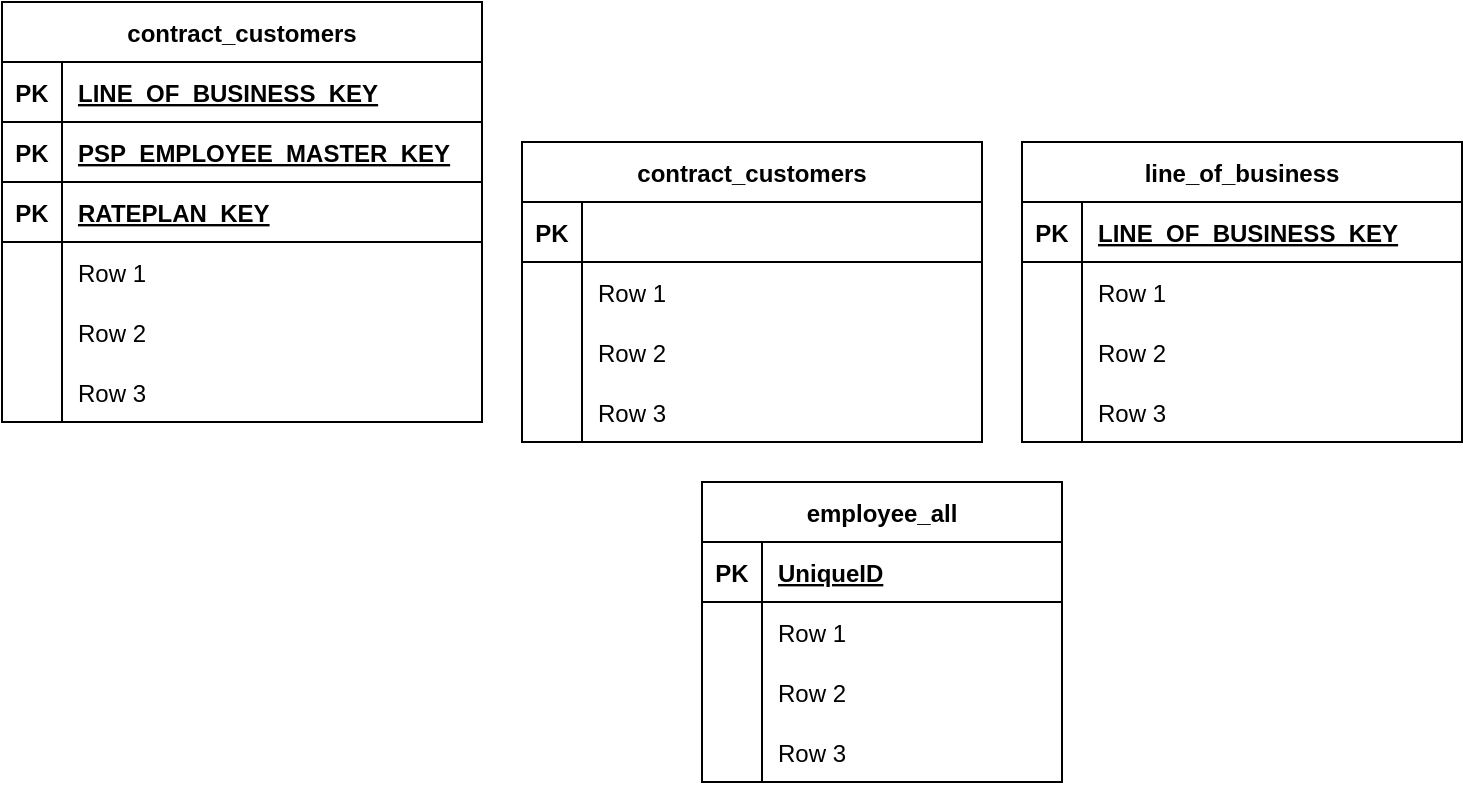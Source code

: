 <mxfile version="20.5.3" type="github"><diagram id="-JfUF-nwkc4KmC_8sHvI" name="Page-1"><mxGraphModel dx="723" dy="354" grid="1" gridSize="10" guides="1" tooltips="1" connect="1" arrows="1" fold="1" page="1" pageScale="1" pageWidth="827" pageHeight="1169" math="0" shadow="0"><root><mxCell id="0"/><mxCell id="1" parent="0"/><mxCell id="BPWTH1IA3bPZtGUmvD2D-1" value="contract_customers" style="shape=table;startSize=30;container=1;collapsible=1;childLayout=tableLayout;fixedRows=1;rowLines=0;fontStyle=1;align=center;resizeLast=1;" vertex="1" parent="1"><mxGeometry x="280" y="90" width="230" height="150" as="geometry"/></mxCell><mxCell id="BPWTH1IA3bPZtGUmvD2D-2" value="" style="shape=tableRow;horizontal=0;startSize=0;swimlaneHead=0;swimlaneBody=0;fillColor=none;collapsible=0;dropTarget=0;points=[[0,0.5],[1,0.5]];portConstraint=eastwest;top=0;left=0;right=0;bottom=1;" vertex="1" parent="BPWTH1IA3bPZtGUmvD2D-1"><mxGeometry y="30" width="230" height="30" as="geometry"/></mxCell><mxCell id="BPWTH1IA3bPZtGUmvD2D-3" value="PK" style="shape=partialRectangle;connectable=0;fillColor=none;top=0;left=0;bottom=0;right=0;fontStyle=1;overflow=hidden;" vertex="1" parent="BPWTH1IA3bPZtGUmvD2D-2"><mxGeometry width="30" height="30" as="geometry"><mxRectangle width="30" height="30" as="alternateBounds"/></mxGeometry></mxCell><mxCell id="BPWTH1IA3bPZtGUmvD2D-4" value="" style="shape=partialRectangle;connectable=0;fillColor=none;top=0;left=0;bottom=0;right=0;align=left;spacingLeft=6;fontStyle=5;overflow=hidden;" vertex="1" parent="BPWTH1IA3bPZtGUmvD2D-2"><mxGeometry x="30" width="200" height="30" as="geometry"><mxRectangle width="200" height="30" as="alternateBounds"/></mxGeometry></mxCell><mxCell id="BPWTH1IA3bPZtGUmvD2D-5" value="" style="shape=tableRow;horizontal=0;startSize=0;swimlaneHead=0;swimlaneBody=0;fillColor=none;collapsible=0;dropTarget=0;points=[[0,0.5],[1,0.5]];portConstraint=eastwest;top=0;left=0;right=0;bottom=0;" vertex="1" parent="BPWTH1IA3bPZtGUmvD2D-1"><mxGeometry y="60" width="230" height="30" as="geometry"/></mxCell><mxCell id="BPWTH1IA3bPZtGUmvD2D-6" value="" style="shape=partialRectangle;connectable=0;fillColor=none;top=0;left=0;bottom=0;right=0;editable=1;overflow=hidden;" vertex="1" parent="BPWTH1IA3bPZtGUmvD2D-5"><mxGeometry width="30" height="30" as="geometry"><mxRectangle width="30" height="30" as="alternateBounds"/></mxGeometry></mxCell><mxCell id="BPWTH1IA3bPZtGUmvD2D-7" value="Row 1" style="shape=partialRectangle;connectable=0;fillColor=none;top=0;left=0;bottom=0;right=0;align=left;spacingLeft=6;overflow=hidden;" vertex="1" parent="BPWTH1IA3bPZtGUmvD2D-5"><mxGeometry x="30" width="200" height="30" as="geometry"><mxRectangle width="200" height="30" as="alternateBounds"/></mxGeometry></mxCell><mxCell id="BPWTH1IA3bPZtGUmvD2D-8" value="" style="shape=tableRow;horizontal=0;startSize=0;swimlaneHead=0;swimlaneBody=0;fillColor=none;collapsible=0;dropTarget=0;points=[[0,0.5],[1,0.5]];portConstraint=eastwest;top=0;left=0;right=0;bottom=0;" vertex="1" parent="BPWTH1IA3bPZtGUmvD2D-1"><mxGeometry y="90" width="230" height="30" as="geometry"/></mxCell><mxCell id="BPWTH1IA3bPZtGUmvD2D-9" value="" style="shape=partialRectangle;connectable=0;fillColor=none;top=0;left=0;bottom=0;right=0;editable=1;overflow=hidden;" vertex="1" parent="BPWTH1IA3bPZtGUmvD2D-8"><mxGeometry width="30" height="30" as="geometry"><mxRectangle width="30" height="30" as="alternateBounds"/></mxGeometry></mxCell><mxCell id="BPWTH1IA3bPZtGUmvD2D-10" value="Row 2" style="shape=partialRectangle;connectable=0;fillColor=none;top=0;left=0;bottom=0;right=0;align=left;spacingLeft=6;overflow=hidden;" vertex="1" parent="BPWTH1IA3bPZtGUmvD2D-8"><mxGeometry x="30" width="200" height="30" as="geometry"><mxRectangle width="200" height="30" as="alternateBounds"/></mxGeometry></mxCell><mxCell id="BPWTH1IA3bPZtGUmvD2D-11" value="" style="shape=tableRow;horizontal=0;startSize=0;swimlaneHead=0;swimlaneBody=0;fillColor=none;collapsible=0;dropTarget=0;points=[[0,0.5],[1,0.5]];portConstraint=eastwest;top=0;left=0;right=0;bottom=0;" vertex="1" parent="BPWTH1IA3bPZtGUmvD2D-1"><mxGeometry y="120" width="230" height="30" as="geometry"/></mxCell><mxCell id="BPWTH1IA3bPZtGUmvD2D-12" value="" style="shape=partialRectangle;connectable=0;fillColor=none;top=0;left=0;bottom=0;right=0;editable=1;overflow=hidden;" vertex="1" parent="BPWTH1IA3bPZtGUmvD2D-11"><mxGeometry width="30" height="30" as="geometry"><mxRectangle width="30" height="30" as="alternateBounds"/></mxGeometry></mxCell><mxCell id="BPWTH1IA3bPZtGUmvD2D-13" value="Row 3" style="shape=partialRectangle;connectable=0;fillColor=none;top=0;left=0;bottom=0;right=0;align=left;spacingLeft=6;overflow=hidden;" vertex="1" parent="BPWTH1IA3bPZtGUmvD2D-11"><mxGeometry x="30" width="200" height="30" as="geometry"><mxRectangle width="200" height="30" as="alternateBounds"/></mxGeometry></mxCell><mxCell id="BPWTH1IA3bPZtGUmvD2D-14" value="line_of_business" style="shape=table;startSize=30;container=1;collapsible=1;childLayout=tableLayout;fixedRows=1;rowLines=0;fontStyle=1;align=center;resizeLast=1;" vertex="1" parent="1"><mxGeometry x="530" y="90" width="220" height="150" as="geometry"/></mxCell><mxCell id="BPWTH1IA3bPZtGUmvD2D-15" value="" style="shape=tableRow;horizontal=0;startSize=0;swimlaneHead=0;swimlaneBody=0;fillColor=none;collapsible=0;dropTarget=0;points=[[0,0.5],[1,0.5]];portConstraint=eastwest;top=0;left=0;right=0;bottom=1;" vertex="1" parent="BPWTH1IA3bPZtGUmvD2D-14"><mxGeometry y="30" width="220" height="30" as="geometry"/></mxCell><mxCell id="BPWTH1IA3bPZtGUmvD2D-16" value="PK" style="shape=partialRectangle;connectable=0;fillColor=none;top=0;left=0;bottom=0;right=0;fontStyle=1;overflow=hidden;" vertex="1" parent="BPWTH1IA3bPZtGUmvD2D-15"><mxGeometry width="30" height="30" as="geometry"><mxRectangle width="30" height="30" as="alternateBounds"/></mxGeometry></mxCell><mxCell id="BPWTH1IA3bPZtGUmvD2D-17" value="LINE_OF_BUSINESS_KEY" style="shape=partialRectangle;connectable=0;fillColor=none;top=0;left=0;bottom=0;right=0;align=left;spacingLeft=6;fontStyle=5;overflow=hidden;" vertex="1" parent="BPWTH1IA3bPZtGUmvD2D-15"><mxGeometry x="30" width="190" height="30" as="geometry"><mxRectangle width="190" height="30" as="alternateBounds"/></mxGeometry></mxCell><mxCell id="BPWTH1IA3bPZtGUmvD2D-18" value="" style="shape=tableRow;horizontal=0;startSize=0;swimlaneHead=0;swimlaneBody=0;fillColor=none;collapsible=0;dropTarget=0;points=[[0,0.5],[1,0.5]];portConstraint=eastwest;top=0;left=0;right=0;bottom=0;" vertex="1" parent="BPWTH1IA3bPZtGUmvD2D-14"><mxGeometry y="60" width="220" height="30" as="geometry"/></mxCell><mxCell id="BPWTH1IA3bPZtGUmvD2D-19" value="" style="shape=partialRectangle;connectable=0;fillColor=none;top=0;left=0;bottom=0;right=0;editable=1;overflow=hidden;" vertex="1" parent="BPWTH1IA3bPZtGUmvD2D-18"><mxGeometry width="30" height="30" as="geometry"><mxRectangle width="30" height="30" as="alternateBounds"/></mxGeometry></mxCell><mxCell id="BPWTH1IA3bPZtGUmvD2D-20" value="Row 1" style="shape=partialRectangle;connectable=0;fillColor=none;top=0;left=0;bottom=0;right=0;align=left;spacingLeft=6;overflow=hidden;" vertex="1" parent="BPWTH1IA3bPZtGUmvD2D-18"><mxGeometry x="30" width="190" height="30" as="geometry"><mxRectangle width="190" height="30" as="alternateBounds"/></mxGeometry></mxCell><mxCell id="BPWTH1IA3bPZtGUmvD2D-21" value="" style="shape=tableRow;horizontal=0;startSize=0;swimlaneHead=0;swimlaneBody=0;fillColor=none;collapsible=0;dropTarget=0;points=[[0,0.5],[1,0.5]];portConstraint=eastwest;top=0;left=0;right=0;bottom=0;" vertex="1" parent="BPWTH1IA3bPZtGUmvD2D-14"><mxGeometry y="90" width="220" height="30" as="geometry"/></mxCell><mxCell id="BPWTH1IA3bPZtGUmvD2D-22" value="" style="shape=partialRectangle;connectable=0;fillColor=none;top=0;left=0;bottom=0;right=0;editable=1;overflow=hidden;" vertex="1" parent="BPWTH1IA3bPZtGUmvD2D-21"><mxGeometry width="30" height="30" as="geometry"><mxRectangle width="30" height="30" as="alternateBounds"/></mxGeometry></mxCell><mxCell id="BPWTH1IA3bPZtGUmvD2D-23" value="Row 2" style="shape=partialRectangle;connectable=0;fillColor=none;top=0;left=0;bottom=0;right=0;align=left;spacingLeft=6;overflow=hidden;" vertex="1" parent="BPWTH1IA3bPZtGUmvD2D-21"><mxGeometry x="30" width="190" height="30" as="geometry"><mxRectangle width="190" height="30" as="alternateBounds"/></mxGeometry></mxCell><mxCell id="BPWTH1IA3bPZtGUmvD2D-24" value="" style="shape=tableRow;horizontal=0;startSize=0;swimlaneHead=0;swimlaneBody=0;fillColor=none;collapsible=0;dropTarget=0;points=[[0,0.5],[1,0.5]];portConstraint=eastwest;top=0;left=0;right=0;bottom=0;" vertex="1" parent="BPWTH1IA3bPZtGUmvD2D-14"><mxGeometry y="120" width="220" height="30" as="geometry"/></mxCell><mxCell id="BPWTH1IA3bPZtGUmvD2D-25" value="" style="shape=partialRectangle;connectable=0;fillColor=none;top=0;left=0;bottom=0;right=0;editable=1;overflow=hidden;" vertex="1" parent="BPWTH1IA3bPZtGUmvD2D-24"><mxGeometry width="30" height="30" as="geometry"><mxRectangle width="30" height="30" as="alternateBounds"/></mxGeometry></mxCell><mxCell id="BPWTH1IA3bPZtGUmvD2D-26" value="Row 3" style="shape=partialRectangle;connectable=0;fillColor=none;top=0;left=0;bottom=0;right=0;align=left;spacingLeft=6;overflow=hidden;" vertex="1" parent="BPWTH1IA3bPZtGUmvD2D-24"><mxGeometry x="30" width="190" height="30" as="geometry"><mxRectangle width="190" height="30" as="alternateBounds"/></mxGeometry></mxCell><mxCell id="BPWTH1IA3bPZtGUmvD2D-40" value="contract_customers" style="shape=table;startSize=30;container=1;collapsible=1;childLayout=tableLayout;fixedRows=1;rowLines=0;fontStyle=1;align=center;resizeLast=1;" vertex="1" parent="1"><mxGeometry x="20" y="20" width="240" height="210" as="geometry"/></mxCell><mxCell id="BPWTH1IA3bPZtGUmvD2D-147" value="" style="shape=tableRow;horizontal=0;startSize=0;swimlaneHead=0;swimlaneBody=0;fillColor=none;collapsible=0;dropTarget=0;points=[[0,0.5],[1,0.5]];portConstraint=eastwest;top=0;left=0;right=0;bottom=1;" vertex="1" parent="BPWTH1IA3bPZtGUmvD2D-40"><mxGeometry y="30" width="240" height="30" as="geometry"/></mxCell><mxCell id="BPWTH1IA3bPZtGUmvD2D-148" value="PK" style="shape=partialRectangle;connectable=0;fillColor=none;top=0;left=0;bottom=0;right=0;fontStyle=1;overflow=hidden;" vertex="1" parent="BPWTH1IA3bPZtGUmvD2D-147"><mxGeometry width="30" height="30" as="geometry"><mxRectangle width="30" height="30" as="alternateBounds"/></mxGeometry></mxCell><mxCell id="BPWTH1IA3bPZtGUmvD2D-149" value="LINE_OF_BUSINESS_KEY" style="shape=partialRectangle;connectable=0;fillColor=none;top=0;left=0;bottom=0;right=0;align=left;spacingLeft=6;fontStyle=5;overflow=hidden;" vertex="1" parent="BPWTH1IA3bPZtGUmvD2D-147"><mxGeometry x="30" width="210" height="30" as="geometry"><mxRectangle width="210" height="30" as="alternateBounds"/></mxGeometry></mxCell><mxCell id="BPWTH1IA3bPZtGUmvD2D-150" value="" style="shape=tableRow;horizontal=0;startSize=0;swimlaneHead=0;swimlaneBody=0;fillColor=none;collapsible=0;dropTarget=0;points=[[0,0.5],[1,0.5]];portConstraint=eastwest;top=0;left=0;right=0;bottom=1;" vertex="1" parent="BPWTH1IA3bPZtGUmvD2D-40"><mxGeometry y="60" width="240" height="30" as="geometry"/></mxCell><mxCell id="BPWTH1IA3bPZtGUmvD2D-151" value="PK" style="shape=partialRectangle;connectable=0;fillColor=none;top=0;left=0;bottom=0;right=0;fontStyle=1;overflow=hidden;" vertex="1" parent="BPWTH1IA3bPZtGUmvD2D-150"><mxGeometry width="30" height="30" as="geometry"><mxRectangle width="30" height="30" as="alternateBounds"/></mxGeometry></mxCell><mxCell id="BPWTH1IA3bPZtGUmvD2D-152" value="PSP_EMPLOYEE_MASTER_KEY" style="shape=partialRectangle;connectable=0;fillColor=none;top=0;left=0;bottom=0;right=0;align=left;spacingLeft=6;fontStyle=5;overflow=hidden;" vertex="1" parent="BPWTH1IA3bPZtGUmvD2D-150"><mxGeometry x="30" width="210" height="30" as="geometry"><mxRectangle width="210" height="30" as="alternateBounds"/></mxGeometry></mxCell><mxCell id="BPWTH1IA3bPZtGUmvD2D-41" value="" style="shape=tableRow;horizontal=0;startSize=0;swimlaneHead=0;swimlaneBody=0;fillColor=none;collapsible=0;dropTarget=0;points=[[0,0.5],[1,0.5]];portConstraint=eastwest;top=0;left=0;right=0;bottom=1;" vertex="1" parent="BPWTH1IA3bPZtGUmvD2D-40"><mxGeometry y="90" width="240" height="30" as="geometry"/></mxCell><mxCell id="BPWTH1IA3bPZtGUmvD2D-42" value="PK" style="shape=partialRectangle;connectable=0;fillColor=none;top=0;left=0;bottom=0;right=0;fontStyle=1;overflow=hidden;" vertex="1" parent="BPWTH1IA3bPZtGUmvD2D-41"><mxGeometry width="30" height="30" as="geometry"><mxRectangle width="30" height="30" as="alternateBounds"/></mxGeometry></mxCell><mxCell id="BPWTH1IA3bPZtGUmvD2D-43" value="RATEPLAN_KEY" style="shape=partialRectangle;connectable=0;fillColor=none;top=0;left=0;bottom=0;right=0;align=left;spacingLeft=6;fontStyle=5;overflow=hidden;" vertex="1" parent="BPWTH1IA3bPZtGUmvD2D-41"><mxGeometry x="30" width="210" height="30" as="geometry"><mxRectangle width="210" height="30" as="alternateBounds"/></mxGeometry></mxCell><mxCell id="BPWTH1IA3bPZtGUmvD2D-44" value="" style="shape=tableRow;horizontal=0;startSize=0;swimlaneHead=0;swimlaneBody=0;fillColor=none;collapsible=0;dropTarget=0;points=[[0,0.5],[1,0.5]];portConstraint=eastwest;top=0;left=0;right=0;bottom=0;" vertex="1" parent="BPWTH1IA3bPZtGUmvD2D-40"><mxGeometry y="120" width="240" height="30" as="geometry"/></mxCell><mxCell id="BPWTH1IA3bPZtGUmvD2D-45" value="" style="shape=partialRectangle;connectable=0;fillColor=none;top=0;left=0;bottom=0;right=0;editable=1;overflow=hidden;" vertex="1" parent="BPWTH1IA3bPZtGUmvD2D-44"><mxGeometry width="30" height="30" as="geometry"><mxRectangle width="30" height="30" as="alternateBounds"/></mxGeometry></mxCell><mxCell id="BPWTH1IA3bPZtGUmvD2D-46" value="Row 1" style="shape=partialRectangle;connectable=0;fillColor=none;top=0;left=0;bottom=0;right=0;align=left;spacingLeft=6;overflow=hidden;" vertex="1" parent="BPWTH1IA3bPZtGUmvD2D-44"><mxGeometry x="30" width="210" height="30" as="geometry"><mxRectangle width="210" height="30" as="alternateBounds"/></mxGeometry></mxCell><mxCell id="BPWTH1IA3bPZtGUmvD2D-47" value="" style="shape=tableRow;horizontal=0;startSize=0;swimlaneHead=0;swimlaneBody=0;fillColor=none;collapsible=0;dropTarget=0;points=[[0,0.5],[1,0.5]];portConstraint=eastwest;top=0;left=0;right=0;bottom=0;" vertex="1" parent="BPWTH1IA3bPZtGUmvD2D-40"><mxGeometry y="150" width="240" height="30" as="geometry"/></mxCell><mxCell id="BPWTH1IA3bPZtGUmvD2D-48" value="" style="shape=partialRectangle;connectable=0;fillColor=none;top=0;left=0;bottom=0;right=0;editable=1;overflow=hidden;" vertex="1" parent="BPWTH1IA3bPZtGUmvD2D-47"><mxGeometry width="30" height="30" as="geometry"><mxRectangle width="30" height="30" as="alternateBounds"/></mxGeometry></mxCell><mxCell id="BPWTH1IA3bPZtGUmvD2D-49" value="Row 2" style="shape=partialRectangle;connectable=0;fillColor=none;top=0;left=0;bottom=0;right=0;align=left;spacingLeft=6;overflow=hidden;" vertex="1" parent="BPWTH1IA3bPZtGUmvD2D-47"><mxGeometry x="30" width="210" height="30" as="geometry"><mxRectangle width="210" height="30" as="alternateBounds"/></mxGeometry></mxCell><mxCell id="BPWTH1IA3bPZtGUmvD2D-50" value="" style="shape=tableRow;horizontal=0;startSize=0;swimlaneHead=0;swimlaneBody=0;fillColor=none;collapsible=0;dropTarget=0;points=[[0,0.5],[1,0.5]];portConstraint=eastwest;top=0;left=0;right=0;bottom=0;" vertex="1" parent="BPWTH1IA3bPZtGUmvD2D-40"><mxGeometry y="180" width="240" height="30" as="geometry"/></mxCell><mxCell id="BPWTH1IA3bPZtGUmvD2D-51" value="" style="shape=partialRectangle;connectable=0;fillColor=none;top=0;left=0;bottom=0;right=0;editable=1;overflow=hidden;" vertex="1" parent="BPWTH1IA3bPZtGUmvD2D-50"><mxGeometry width="30" height="30" as="geometry"><mxRectangle width="30" height="30" as="alternateBounds"/></mxGeometry></mxCell><mxCell id="BPWTH1IA3bPZtGUmvD2D-52" value="Row 3" style="shape=partialRectangle;connectable=0;fillColor=none;top=0;left=0;bottom=0;right=0;align=left;spacingLeft=6;overflow=hidden;" vertex="1" parent="BPWTH1IA3bPZtGUmvD2D-50"><mxGeometry x="30" width="210" height="30" as="geometry"><mxRectangle width="210" height="30" as="alternateBounds"/></mxGeometry></mxCell><mxCell id="BPWTH1IA3bPZtGUmvD2D-53" value="employee_all" style="shape=table;startSize=30;container=1;collapsible=1;childLayout=tableLayout;fixedRows=1;rowLines=0;fontStyle=1;align=center;resizeLast=1;" vertex="1" parent="1"><mxGeometry x="370" y="260" width="180" height="150" as="geometry"/></mxCell><mxCell id="BPWTH1IA3bPZtGUmvD2D-54" value="" style="shape=tableRow;horizontal=0;startSize=0;swimlaneHead=0;swimlaneBody=0;fillColor=none;collapsible=0;dropTarget=0;points=[[0,0.5],[1,0.5]];portConstraint=eastwest;top=0;left=0;right=0;bottom=1;" vertex="1" parent="BPWTH1IA3bPZtGUmvD2D-53"><mxGeometry y="30" width="180" height="30" as="geometry"/></mxCell><mxCell id="BPWTH1IA3bPZtGUmvD2D-55" value="PK" style="shape=partialRectangle;connectable=0;fillColor=none;top=0;left=0;bottom=0;right=0;fontStyle=1;overflow=hidden;" vertex="1" parent="BPWTH1IA3bPZtGUmvD2D-54"><mxGeometry width="30" height="30" as="geometry"><mxRectangle width="30" height="30" as="alternateBounds"/></mxGeometry></mxCell><mxCell id="BPWTH1IA3bPZtGUmvD2D-56" value="UniqueID" style="shape=partialRectangle;connectable=0;fillColor=none;top=0;left=0;bottom=0;right=0;align=left;spacingLeft=6;fontStyle=5;overflow=hidden;" vertex="1" parent="BPWTH1IA3bPZtGUmvD2D-54"><mxGeometry x="30" width="150" height="30" as="geometry"><mxRectangle width="150" height="30" as="alternateBounds"/></mxGeometry></mxCell><mxCell id="BPWTH1IA3bPZtGUmvD2D-57" value="" style="shape=tableRow;horizontal=0;startSize=0;swimlaneHead=0;swimlaneBody=0;fillColor=none;collapsible=0;dropTarget=0;points=[[0,0.5],[1,0.5]];portConstraint=eastwest;top=0;left=0;right=0;bottom=0;" vertex="1" parent="BPWTH1IA3bPZtGUmvD2D-53"><mxGeometry y="60" width="180" height="30" as="geometry"/></mxCell><mxCell id="BPWTH1IA3bPZtGUmvD2D-58" value="" style="shape=partialRectangle;connectable=0;fillColor=none;top=0;left=0;bottom=0;right=0;editable=1;overflow=hidden;" vertex="1" parent="BPWTH1IA3bPZtGUmvD2D-57"><mxGeometry width="30" height="30" as="geometry"><mxRectangle width="30" height="30" as="alternateBounds"/></mxGeometry></mxCell><mxCell id="BPWTH1IA3bPZtGUmvD2D-59" value="Row 1" style="shape=partialRectangle;connectable=0;fillColor=none;top=0;left=0;bottom=0;right=0;align=left;spacingLeft=6;overflow=hidden;" vertex="1" parent="BPWTH1IA3bPZtGUmvD2D-57"><mxGeometry x="30" width="150" height="30" as="geometry"><mxRectangle width="150" height="30" as="alternateBounds"/></mxGeometry></mxCell><mxCell id="BPWTH1IA3bPZtGUmvD2D-60" value="" style="shape=tableRow;horizontal=0;startSize=0;swimlaneHead=0;swimlaneBody=0;fillColor=none;collapsible=0;dropTarget=0;points=[[0,0.5],[1,0.5]];portConstraint=eastwest;top=0;left=0;right=0;bottom=0;" vertex="1" parent="BPWTH1IA3bPZtGUmvD2D-53"><mxGeometry y="90" width="180" height="30" as="geometry"/></mxCell><mxCell id="BPWTH1IA3bPZtGUmvD2D-61" value="" style="shape=partialRectangle;connectable=0;fillColor=none;top=0;left=0;bottom=0;right=0;editable=1;overflow=hidden;" vertex="1" parent="BPWTH1IA3bPZtGUmvD2D-60"><mxGeometry width="30" height="30" as="geometry"><mxRectangle width="30" height="30" as="alternateBounds"/></mxGeometry></mxCell><mxCell id="BPWTH1IA3bPZtGUmvD2D-62" value="Row 2" style="shape=partialRectangle;connectable=0;fillColor=none;top=0;left=0;bottom=0;right=0;align=left;spacingLeft=6;overflow=hidden;" vertex="1" parent="BPWTH1IA3bPZtGUmvD2D-60"><mxGeometry x="30" width="150" height="30" as="geometry"><mxRectangle width="150" height="30" as="alternateBounds"/></mxGeometry></mxCell><mxCell id="BPWTH1IA3bPZtGUmvD2D-63" value="" style="shape=tableRow;horizontal=0;startSize=0;swimlaneHead=0;swimlaneBody=0;fillColor=none;collapsible=0;dropTarget=0;points=[[0,0.5],[1,0.5]];portConstraint=eastwest;top=0;left=0;right=0;bottom=0;" vertex="1" parent="BPWTH1IA3bPZtGUmvD2D-53"><mxGeometry y="120" width="180" height="30" as="geometry"/></mxCell><mxCell id="BPWTH1IA3bPZtGUmvD2D-64" value="" style="shape=partialRectangle;connectable=0;fillColor=none;top=0;left=0;bottom=0;right=0;editable=1;overflow=hidden;" vertex="1" parent="BPWTH1IA3bPZtGUmvD2D-63"><mxGeometry width="30" height="30" as="geometry"><mxRectangle width="30" height="30" as="alternateBounds"/></mxGeometry></mxCell><mxCell id="BPWTH1IA3bPZtGUmvD2D-65" value="Row 3" style="shape=partialRectangle;connectable=0;fillColor=none;top=0;left=0;bottom=0;right=0;align=left;spacingLeft=6;overflow=hidden;" vertex="1" parent="BPWTH1IA3bPZtGUmvD2D-63"><mxGeometry x="30" width="150" height="30" as="geometry"><mxRectangle width="150" height="30" as="alternateBounds"/></mxGeometry></mxCell></root></mxGraphModel></diagram></mxfile>